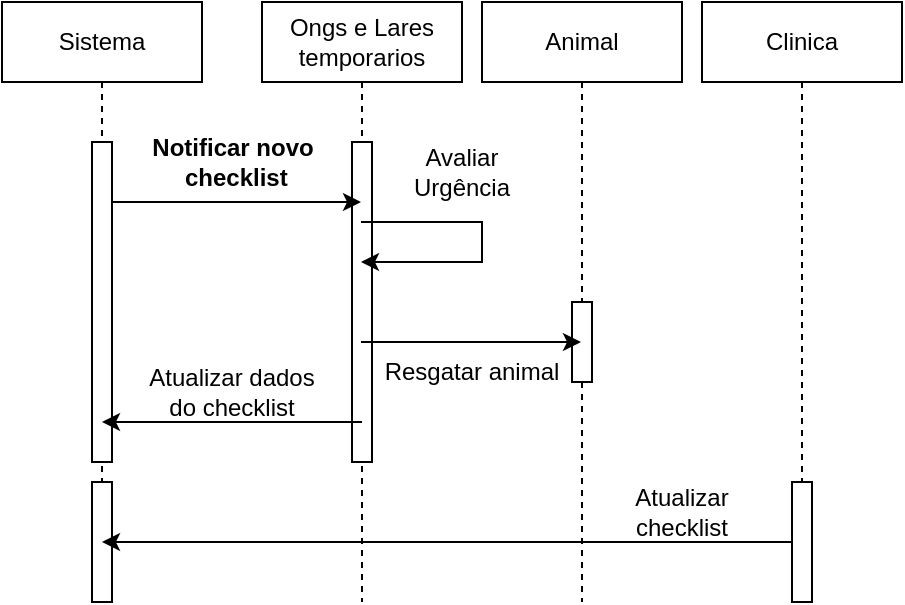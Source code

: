 <mxfile version="24.6.2" type="github">
  <diagram name="Page-1" id="2YBvvXClWsGukQMizWep">
    <mxGraphModel dx="1032" dy="530" grid="1" gridSize="10" guides="1" tooltips="1" connect="1" arrows="1" fold="1" page="1" pageScale="1" pageWidth="850" pageHeight="1100" math="0" shadow="0">
      <root>
        <mxCell id="0" />
        <mxCell id="1" parent="0" />
        <mxCell id="X-HsGU1Jrr0cxQ6hf72j-1" value="Sistema" style="shape=umlLifeline;perimeter=lifelinePerimeter;whiteSpace=wrap;html=1;container=1;dropTarget=0;collapsible=0;recursiveResize=0;outlineConnect=0;portConstraint=eastwest;newEdgeStyle={&quot;curved&quot;:0,&quot;rounded&quot;:0};" vertex="1" parent="1">
          <mxGeometry x="370" y="130" width="100" height="300" as="geometry" />
        </mxCell>
        <mxCell id="X-HsGU1Jrr0cxQ6hf72j-5" value="" style="html=1;points=[[0,0,0,0,5],[0,1,0,0,-5],[1,0,0,0,5],[1,1,0,0,-5]];perimeter=orthogonalPerimeter;outlineConnect=0;targetShapes=umlLifeline;portConstraint=eastwest;newEdgeStyle={&quot;curved&quot;:0,&quot;rounded&quot;:0};" vertex="1" parent="X-HsGU1Jrr0cxQ6hf72j-1">
          <mxGeometry x="45" y="70" width="10" height="160" as="geometry" />
        </mxCell>
        <mxCell id="X-HsGU1Jrr0cxQ6hf72j-25" value="" style="html=1;points=[[0,0,0,0,5],[0,1,0,0,-5],[1,0,0,0,5],[1,1,0,0,-5]];perimeter=orthogonalPerimeter;outlineConnect=0;targetShapes=umlLifeline;portConstraint=eastwest;newEdgeStyle={&quot;curved&quot;:0,&quot;rounded&quot;:0};" vertex="1" parent="X-HsGU1Jrr0cxQ6hf72j-1">
          <mxGeometry x="45" y="240" width="10" height="60" as="geometry" />
        </mxCell>
        <mxCell id="X-HsGU1Jrr0cxQ6hf72j-2" value="Ongs e Lares temporarios" style="shape=umlLifeline;perimeter=lifelinePerimeter;whiteSpace=wrap;html=1;container=1;dropTarget=0;collapsible=0;recursiveResize=0;outlineConnect=0;portConstraint=eastwest;newEdgeStyle={&quot;curved&quot;:0,&quot;rounded&quot;:0};" vertex="1" parent="1">
          <mxGeometry x="500" y="130" width="100" height="300" as="geometry" />
        </mxCell>
        <mxCell id="X-HsGU1Jrr0cxQ6hf72j-9" value="" style="html=1;points=[[0,0,0,0,5],[0,1,0,0,-5],[1,0,0,0,5],[1,1,0,0,-5]];perimeter=orthogonalPerimeter;outlineConnect=0;targetShapes=umlLifeline;portConstraint=eastwest;newEdgeStyle={&quot;curved&quot;:0,&quot;rounded&quot;:0};" vertex="1" parent="X-HsGU1Jrr0cxQ6hf72j-2">
          <mxGeometry x="45" y="70" width="10" height="160" as="geometry" />
        </mxCell>
        <mxCell id="X-HsGU1Jrr0cxQ6hf72j-3" value="Animal" style="shape=umlLifeline;perimeter=lifelinePerimeter;whiteSpace=wrap;html=1;container=1;dropTarget=0;collapsible=0;recursiveResize=0;outlineConnect=0;portConstraint=eastwest;newEdgeStyle={&quot;curved&quot;:0,&quot;rounded&quot;:0};" vertex="1" parent="1">
          <mxGeometry x="610" y="130" width="100" height="300" as="geometry" />
        </mxCell>
        <mxCell id="X-HsGU1Jrr0cxQ6hf72j-20" value="" style="html=1;points=[[0,0,0,0,5],[0,1,0,0,-5],[1,0,0,0,5],[1,1,0,0,-5]];perimeter=orthogonalPerimeter;outlineConnect=0;targetShapes=umlLifeline;portConstraint=eastwest;newEdgeStyle={&quot;curved&quot;:0,&quot;rounded&quot;:0};" vertex="1" parent="X-HsGU1Jrr0cxQ6hf72j-3">
          <mxGeometry x="45" y="150" width="10" height="40" as="geometry" />
        </mxCell>
        <mxCell id="X-HsGU1Jrr0cxQ6hf72j-4" value="Clinica" style="shape=umlLifeline;perimeter=lifelinePerimeter;whiteSpace=wrap;html=1;container=1;dropTarget=0;collapsible=0;recursiveResize=0;outlineConnect=0;portConstraint=eastwest;newEdgeStyle={&quot;curved&quot;:0,&quot;rounded&quot;:0};" vertex="1" parent="1">
          <mxGeometry x="720" y="130" width="100" height="300" as="geometry" />
        </mxCell>
        <mxCell id="X-HsGU1Jrr0cxQ6hf72j-24" value="" style="html=1;points=[[0,0,0,0,5],[0,1,0,0,-5],[1,0,0,0,5],[1,1,0,0,-5]];perimeter=orthogonalPerimeter;outlineConnect=0;targetShapes=umlLifeline;portConstraint=eastwest;newEdgeStyle={&quot;curved&quot;:0,&quot;rounded&quot;:0};" vertex="1" parent="X-HsGU1Jrr0cxQ6hf72j-4">
          <mxGeometry x="45" y="240" width="10" height="60" as="geometry" />
        </mxCell>
        <mxCell id="X-HsGU1Jrr0cxQ6hf72j-8" value="" style="endArrow=classic;html=1;rounded=0;" edge="1" parent="1">
          <mxGeometry width="50" height="50" relative="1" as="geometry">
            <mxPoint x="425" y="230" as="sourcePoint" />
            <mxPoint x="549.5" y="230" as="targetPoint" />
          </mxGeometry>
        </mxCell>
        <mxCell id="X-HsGU1Jrr0cxQ6hf72j-15" value="Notificar novo&lt;div&gt;&amp;nbsp;checklist&lt;/div&gt;" style="text;align=center;fontStyle=1;verticalAlign=middle;spacingLeft=3;spacingRight=3;strokeColor=none;rotatable=0;points=[[0,0.5],[1,0.5]];portConstraint=eastwest;html=1;" vertex="1" parent="1">
          <mxGeometry x="440" y="190" width="90" height="40" as="geometry" />
        </mxCell>
        <mxCell id="X-HsGU1Jrr0cxQ6hf72j-16" value="" style="endArrow=classic;html=1;rounded=0;" edge="1" parent="1">
          <mxGeometry width="50" height="50" relative="1" as="geometry">
            <mxPoint x="549.5" y="240" as="sourcePoint" />
            <mxPoint x="549.5" y="260" as="targetPoint" />
            <Array as="points">
              <mxPoint x="610" y="240" />
              <mxPoint x="610" y="260" />
            </Array>
          </mxGeometry>
        </mxCell>
        <mxCell id="X-HsGU1Jrr0cxQ6hf72j-18" value="Avaliar Urgência" style="text;html=1;align=center;verticalAlign=middle;whiteSpace=wrap;rounded=0;" vertex="1" parent="1">
          <mxGeometry x="570" y="200" width="60" height="30" as="geometry" />
        </mxCell>
        <mxCell id="X-HsGU1Jrr0cxQ6hf72j-19" value="" style="endArrow=classic;html=1;rounded=0;" edge="1" parent="1" target="X-HsGU1Jrr0cxQ6hf72j-3">
          <mxGeometry width="50" height="50" relative="1" as="geometry">
            <mxPoint x="549.5" y="300" as="sourcePoint" />
            <mxPoint x="670" y="300" as="targetPoint" />
          </mxGeometry>
        </mxCell>
        <mxCell id="X-HsGU1Jrr0cxQ6hf72j-21" value="Resgatar animal" style="text;html=1;align=center;verticalAlign=middle;whiteSpace=wrap;rounded=0;" vertex="1" parent="1">
          <mxGeometry x="560" y="300" width="90" height="30" as="geometry" />
        </mxCell>
        <mxCell id="X-HsGU1Jrr0cxQ6hf72j-22" value="" style="endArrow=classic;html=1;rounded=0;" edge="1" parent="1">
          <mxGeometry width="50" height="50" relative="1" as="geometry">
            <mxPoint x="550" y="340" as="sourcePoint" />
            <mxPoint x="420" y="340" as="targetPoint" />
          </mxGeometry>
        </mxCell>
        <mxCell id="X-HsGU1Jrr0cxQ6hf72j-23" value="Atualizar dados do checklist" style="text;html=1;align=center;verticalAlign=middle;whiteSpace=wrap;rounded=0;" vertex="1" parent="1">
          <mxGeometry x="435" y="310" width="100" height="30" as="geometry" />
        </mxCell>
        <mxCell id="X-HsGU1Jrr0cxQ6hf72j-29" value="" style="endArrow=classic;html=1;rounded=0;" edge="1" parent="1" source="X-HsGU1Jrr0cxQ6hf72j-24" target="X-HsGU1Jrr0cxQ6hf72j-1">
          <mxGeometry width="50" height="50" relative="1" as="geometry">
            <mxPoint x="400" y="310" as="sourcePoint" />
            <mxPoint x="450" y="260" as="targetPoint" />
          </mxGeometry>
        </mxCell>
        <mxCell id="X-HsGU1Jrr0cxQ6hf72j-30" value="Atualizar checklist" style="text;html=1;align=center;verticalAlign=middle;whiteSpace=wrap;rounded=0;" vertex="1" parent="1">
          <mxGeometry x="680" y="370" width="60" height="30" as="geometry" />
        </mxCell>
      </root>
    </mxGraphModel>
  </diagram>
</mxfile>
